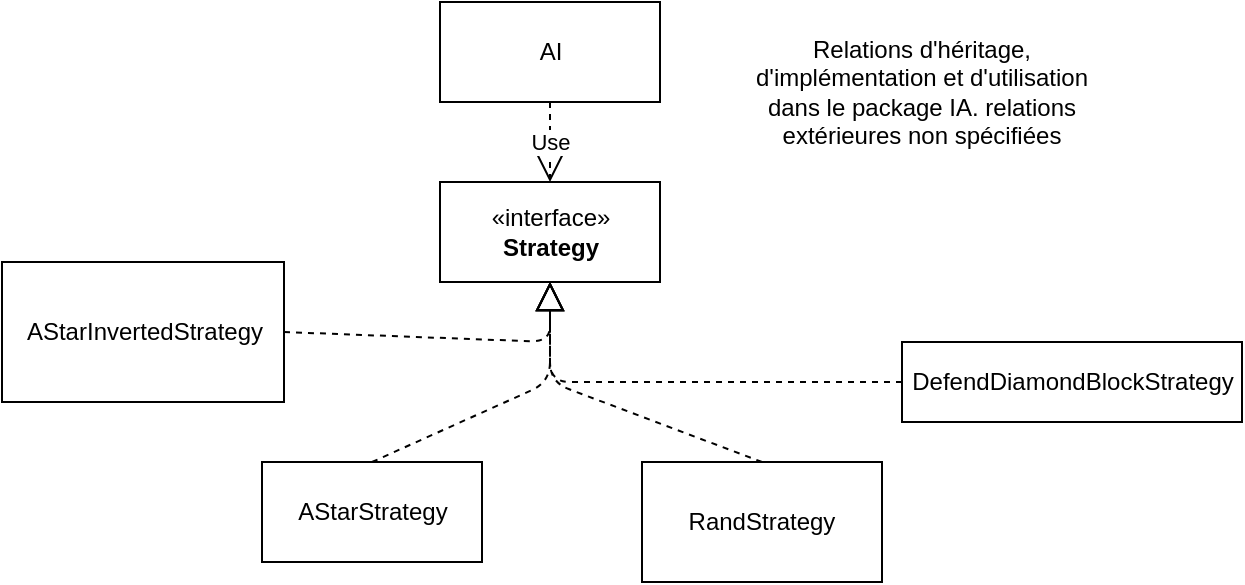 <mxfile version="13.0.3" type="device"><diagram id="mcbq7jnlCv2DM6QzAbsn" name="Page-1"><mxGraphModel dx="1422" dy="822" grid="1" gridSize="10" guides="1" tooltips="1" connect="1" arrows="1" fold="1" page="1" pageScale="1" pageWidth="827" pageHeight="1169" math="0" shadow="0"><root><mxCell id="0"/><mxCell id="1" parent="0"/><mxCell id="kXu8BzrMbNQLz8n9cs5M-1" value="AI" style="html=1;" vertex="1" parent="1"><mxGeometry x="359" y="40" width="110" height="50" as="geometry"/></mxCell><mxCell id="kXu8BzrMbNQLz8n9cs5M-2" value="«interface»&lt;br&gt;&lt;b&gt;Strategy&lt;/b&gt;" style="html=1;" vertex="1" parent="1"><mxGeometry x="359" y="130" width="110" height="50" as="geometry"/></mxCell><mxCell id="kXu8BzrMbNQLz8n9cs5M-3" value="AStarInvertedStrategy" style="html=1;" vertex="1" parent="1"><mxGeometry x="140" y="170" width="141" height="70" as="geometry"/></mxCell><mxCell id="kXu8BzrMbNQLz8n9cs5M-5" value="AStarStrategy" style="html=1;" vertex="1" parent="1"><mxGeometry x="270" y="270" width="110" height="50" as="geometry"/></mxCell><mxCell id="kXu8BzrMbNQLz8n9cs5M-6" value="DefendDiamondBlockStrategy" style="html=1;" vertex="1" parent="1"><mxGeometry x="590" y="210" width="170" height="40" as="geometry"/></mxCell><mxCell id="kXu8BzrMbNQLz8n9cs5M-7" value="RandStrategy" style="rounded=0;whiteSpace=wrap;html=1;" vertex="1" parent="1"><mxGeometry x="460" y="270" width="120" height="60" as="geometry"/></mxCell><mxCell id="kXu8BzrMbNQLz8n9cs5M-9" value="" style="endArrow=block;dashed=1;endFill=0;endSize=12;html=1;exitX=1;exitY=0.5;exitDx=0;exitDy=0;entryX=0.5;entryY=1;entryDx=0;entryDy=0;" edge="1" parent="1" source="kXu8BzrMbNQLz8n9cs5M-3" target="kXu8BzrMbNQLz8n9cs5M-2"><mxGeometry width="160" relative="1" as="geometry"><mxPoint x="360" y="400" as="sourcePoint"/><mxPoint x="520" y="400" as="targetPoint"/><Array as="points"><mxPoint x="414" y="210"/></Array></mxGeometry></mxCell><mxCell id="kXu8BzrMbNQLz8n9cs5M-10" value="" style="endArrow=block;dashed=1;endFill=0;endSize=12;html=1;exitX=0.5;exitY=0;exitDx=0;exitDy=0;entryX=0.5;entryY=1;entryDx=0;entryDy=0;" edge="1" parent="1" source="kXu8BzrMbNQLz8n9cs5M-5" target="kXu8BzrMbNQLz8n9cs5M-2"><mxGeometry width="160" relative="1" as="geometry"><mxPoint x="291" y="215" as="sourcePoint"/><mxPoint x="424" y="190" as="targetPoint"/><Array as="points"><mxPoint x="414" y="230"/></Array></mxGeometry></mxCell><mxCell id="kXu8BzrMbNQLz8n9cs5M-12" value="" style="endArrow=block;dashed=1;endFill=0;endSize=12;html=1;exitX=0.5;exitY=0;exitDx=0;exitDy=0;entryX=0.5;entryY=1;entryDx=0;entryDy=0;" edge="1" parent="1" source="kXu8BzrMbNQLz8n9cs5M-7" target="kXu8BzrMbNQLz8n9cs5M-2"><mxGeometry width="160" relative="1" as="geometry"><mxPoint x="410" y="260" as="sourcePoint"/><mxPoint x="499" y="170" as="targetPoint"/><Array as="points"><mxPoint x="414" y="230"/></Array></mxGeometry></mxCell><mxCell id="kXu8BzrMbNQLz8n9cs5M-13" value="" style="endArrow=block;dashed=1;endFill=0;endSize=12;html=1;exitX=0;exitY=0.5;exitDx=0;exitDy=0;entryX=0.5;entryY=1;entryDx=0;entryDy=0;" edge="1" parent="1" source="kXu8BzrMbNQLz8n9cs5M-6" target="kXu8BzrMbNQLz8n9cs5M-2"><mxGeometry width="160" relative="1" as="geometry"><mxPoint x="530" y="280" as="sourcePoint"/><mxPoint x="424" y="190" as="targetPoint"/><Array as="points"><mxPoint x="414" y="230"/></Array></mxGeometry></mxCell><mxCell id="kXu8BzrMbNQLz8n9cs5M-14" value="Use" style="endArrow=open;endSize=12;dashed=1;html=1;exitX=0.5;exitY=1;exitDx=0;exitDy=0;entryX=0.5;entryY=0;entryDx=0;entryDy=0;" edge="1" parent="1" source="kXu8BzrMbNQLz8n9cs5M-1" target="kXu8BzrMbNQLz8n9cs5M-2"><mxGeometry width="160" relative="1" as="geometry"><mxPoint x="260" y="460" as="sourcePoint"/><mxPoint x="420" y="460" as="targetPoint"/></mxGeometry></mxCell><mxCell id="kXu8BzrMbNQLz8n9cs5M-15" value="Relations d'héritage, d'implémentation et d'utilisation dans le package IA. relations extérieures non spécifiées" style="text;html=1;strokeColor=none;fillColor=none;align=center;verticalAlign=middle;whiteSpace=wrap;rounded=0;" vertex="1" parent="1"><mxGeometry x="510" y="40" width="180" height="90" as="geometry"/></mxCell></root></mxGraphModel></diagram></mxfile>